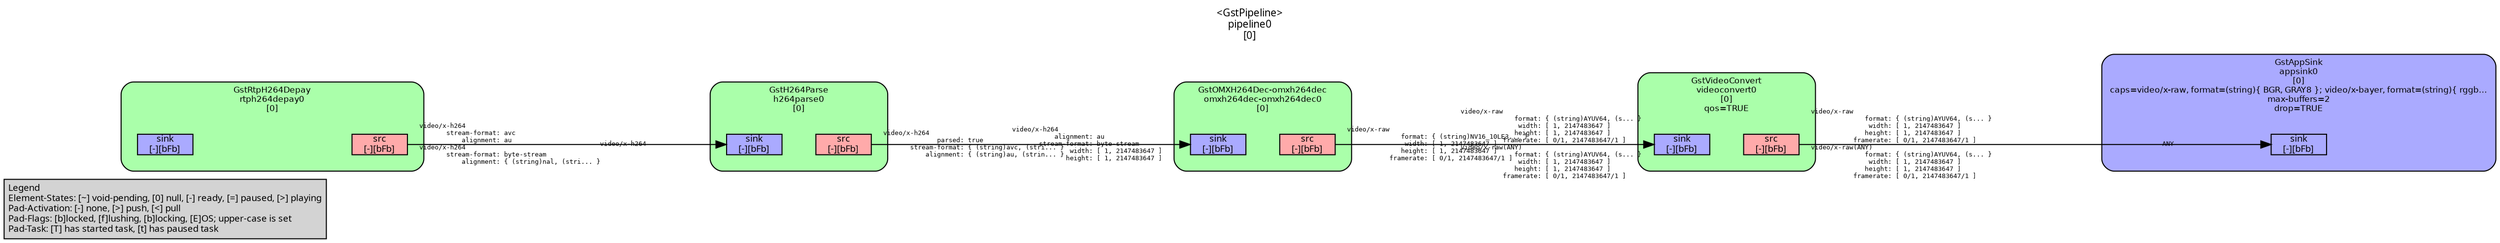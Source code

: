 digraph pipeline {
  rankdir=LR;
  fontname="sans";
  fontsize="10";
  labelloc=t;
  nodesep=.1;
  ranksep=.2;
  label="<GstPipeline>\npipeline0\n[0]";
  node [style="filled,rounded", shape=box, fontsize="9", fontname="sans", margin="0.0,0.0"];
  edge [labelfontsize="6", fontsize="9", fontname="monospace"];
  
  legend [
    pos="0,0!",
    margin="0.05,0.05",
    style="filled",
    label="Legend\lElement-States: [~] void-pending, [0] null, [-] ready, [=] paused, [>] playing\lPad-Activation: [-] none, [>] push, [<] pull\lPad-Flags: [b]locked, [f]lushing, [b]locking, [E]OS; upper-case is set\lPad-Task: [T] has started task, [t] has paused task\l",
  ];
  subgraph cluster_appsink0_0x711dc798 {
    fontname="Bitstream Vera Sans";
    fontsize="8";
    style="filled,rounded";
    color=black;
    label="GstAppSink\nappsink0\n[0]\ncaps=video/x-raw, format=(string){ BGR, GRAY8 }; video/x-bayer, format=(string){ rggb…\nmax-buffers=2\ndrop=TRUE";
    subgraph cluster_appsink0_0x711dc798_sink {
      label="";
      style="invis";
      appsink0_0x711dc798_sink_0x711b8bf0 [color=black, fillcolor="#aaaaff", label="sink\n[-][bFb]", height="0.2", style="filled,solid"];
    }

    fillcolor="#aaaaff";
  }

  subgraph cluster_videoconvert0_0x711da258 {
    fontname="Bitstream Vera Sans";
    fontsize="8";
    style="filled,rounded";
    color=black;
    label="GstVideoConvert\nvideoconvert0\n[0]\nqos=TRUE";
    subgraph cluster_videoconvert0_0x711da258_sink {
      label="";
      style="invis";
      videoconvert0_0x711da258_sink_0x711b8940 [color=black, fillcolor="#aaaaff", label="sink\n[-][bFb]", height="0.2", style="filled,solid"];
    }

    subgraph cluster_videoconvert0_0x711da258_src {
      label="";
      style="invis";
      videoconvert0_0x711da258_src_0x711b8a98 [color=black, fillcolor="#ffaaaa", label="src\n[-][bFb]", height="0.2", style="filled,solid"];
    }

    videoconvert0_0x711da258_sink_0x711b8940 -> videoconvert0_0x711da258_src_0x711b8a98 [style="invis"];
    fillcolor="#aaffaa";
  }

  videoconvert0_0x711da258_src_0x711b8a98 -> appsink0_0x711dc798_sink_0x711b8bf0 [labeldistance="10", labelangle="0", label="                                                  ", taillabel="video/x-raw\l              format: { (string)AYUV64, (s... }\l               width: [ 1, 2147483647 ]\l              height: [ 1, 2147483647 ]\l           framerate: [ 0/1, 2147483647/1 ]\lvideo/x-raw(ANY)\l              format: { (string)AYUV64, (s... }\l               width: [ 1, 2147483647 ]\l              height: [ 1, 2147483647 ]\l           framerate: [ 0/1, 2147483647/1 ]\l", headlabel="ANY"]
  subgraph cluster_omxh264dec_omxh264dec0_0x711ca5f8 {
    fontname="Bitstream Vera Sans";
    fontsize="8";
    style="filled,rounded";
    color=black;
    label="GstOMXH264Dec-omxh264dec\nomxh264dec-omxh264dec0\n[0]";
    subgraph cluster_omxh264dec_omxh264dec0_0x711ca5f8_sink {
      label="";
      style="invis";
      omxh264dec_omxh264dec0_0x711ca5f8_sink_0x711b8690 [color=black, fillcolor="#aaaaff", label="sink\n[-][bFb]", height="0.2", style="filled,solid"];
    }

    subgraph cluster_omxh264dec_omxh264dec0_0x711ca5f8_src {
      label="";
      style="invis";
      omxh264dec_omxh264dec0_0x711ca5f8_src_0x711b87e8 [color=black, fillcolor="#ffaaaa", label="src\n[-][bFb]", height="0.2", style="filled,solid"];
    }

    omxh264dec_omxh264dec0_0x711ca5f8_sink_0x711b8690 -> omxh264dec_omxh264dec0_0x711ca5f8_src_0x711b87e8 [style="invis"];
    fillcolor="#aaffaa";
  }

  omxh264dec_omxh264dec0_0x711ca5f8_src_0x711b87e8 -> videoconvert0_0x711da258_sink_0x711b8940 [labeldistance="10", labelangle="0", label="                                                  ", taillabel="video/x-raw\l              format: { (string)NV16_10LE3... }\l               width: [ 1, 2147483647 ]\l              height: [ 1, 2147483647 ]\l           framerate: [ 0/1, 2147483647/1 ]\l", headlabel="video/x-raw\l              format: { (string)AYUV64, (s... }\l               width: [ 1, 2147483647 ]\l              height: [ 1, 2147483647 ]\l           framerate: [ 0/1, 2147483647/1 ]\lvideo/x-raw(ANY)\l              format: { (string)AYUV64, (s... }\l               width: [ 1, 2147483647 ]\l              height: [ 1, 2147483647 ]\l           framerate: [ 0/1, 2147483647/1 ]\l"]
  subgraph cluster_h264parse0_0x711bbf98 {
    fontname="Bitstream Vera Sans";
    fontsize="8";
    style="filled,rounded";
    color=black;
    label="GstH264Parse\nh264parse0\n[0]";
    subgraph cluster_h264parse0_0x711bbf98_sink {
      label="";
      style="invis";
      h264parse0_0x711bbf98_sink_0x711b83e0 [color=black, fillcolor="#aaaaff", label="sink\n[-][bFb]", height="0.2", style="filled,solid"];
    }

    subgraph cluster_h264parse0_0x711bbf98_src {
      label="";
      style="invis";
      h264parse0_0x711bbf98_src_0x711b8538 [color=black, fillcolor="#ffaaaa", label="src\n[-][bFb]", height="0.2", style="filled,solid"];
    }

    h264parse0_0x711bbf98_sink_0x711b83e0 -> h264parse0_0x711bbf98_src_0x711b8538 [style="invis"];
    fillcolor="#aaffaa";
  }

  h264parse0_0x711bbf98_src_0x711b8538 -> omxh264dec_omxh264dec0_0x711ca5f8_sink_0x711b8690 [labeldistance="10", labelangle="0", label="                                                  ", taillabel="video/x-h264\l              parsed: true\l       stream-format: { (string)avc, (stri... }\l           alignment: { (string)au, (strin... }\l", headlabel="video/x-h264\l           alignment: au\l       stream-format: byte-stream\l               width: [ 1, 2147483647 ]\l              height: [ 1, 2147483647 ]\l"]
  subgraph cluster_rtph264depay0_0x711b6088 {
    fontname="Bitstream Vera Sans";
    fontsize="8";
    style="filled,rounded";
    color=black;
    label="GstRtpH264Depay\nrtph264depay0\n[0]";
    subgraph cluster_rtph264depay0_0x711b6088_sink {
      label="";
      style="invis";
      rtph264depay0_0x711b6088_sink_0x711b8130 [color=black, fillcolor="#aaaaff", label="sink\n[-][bFb]", height="0.2", style="filled,solid"];
    }

    subgraph cluster_rtph264depay0_0x711b6088_src {
      label="";
      style="invis";
      rtph264depay0_0x711b6088_src_0x711b8288 [color=black, fillcolor="#ffaaaa", label="src\n[-][bFb]", height="0.2", style="filled,solid"];
    }

    rtph264depay0_0x711b6088_sink_0x711b8130 -> rtph264depay0_0x711b6088_src_0x711b8288 [style="invis"];
    fillcolor="#aaffaa";
  }

  rtph264depay0_0x711b6088_src_0x711b8288 -> h264parse0_0x711bbf98_sink_0x711b83e0 [labeldistance="10", labelangle="0", label="                                                  ", taillabel="video/x-h264\l       stream-format: avc\l           alignment: au\lvideo/x-h264\l       stream-format: byte-stream\l           alignment: { (string)nal, (stri... }\l", headlabel="video/x-h264\l"]
  subgraph cluster_rtspsrc0_0x711ca0a8 {
    fontname="Bitstream Vera Sans";
    fontsize="8";
    style="filled,rounded";
    color=black;
    label="GstRTSPSrc\nrtspsrc0\n[0]\nlocation=\"rtsp://192.168.0.49:554/ch0_1.h264\"\nproxy-id=NULL\nproxy-pw=NULL";
    fillcolor="#ffffff";
  }

}
